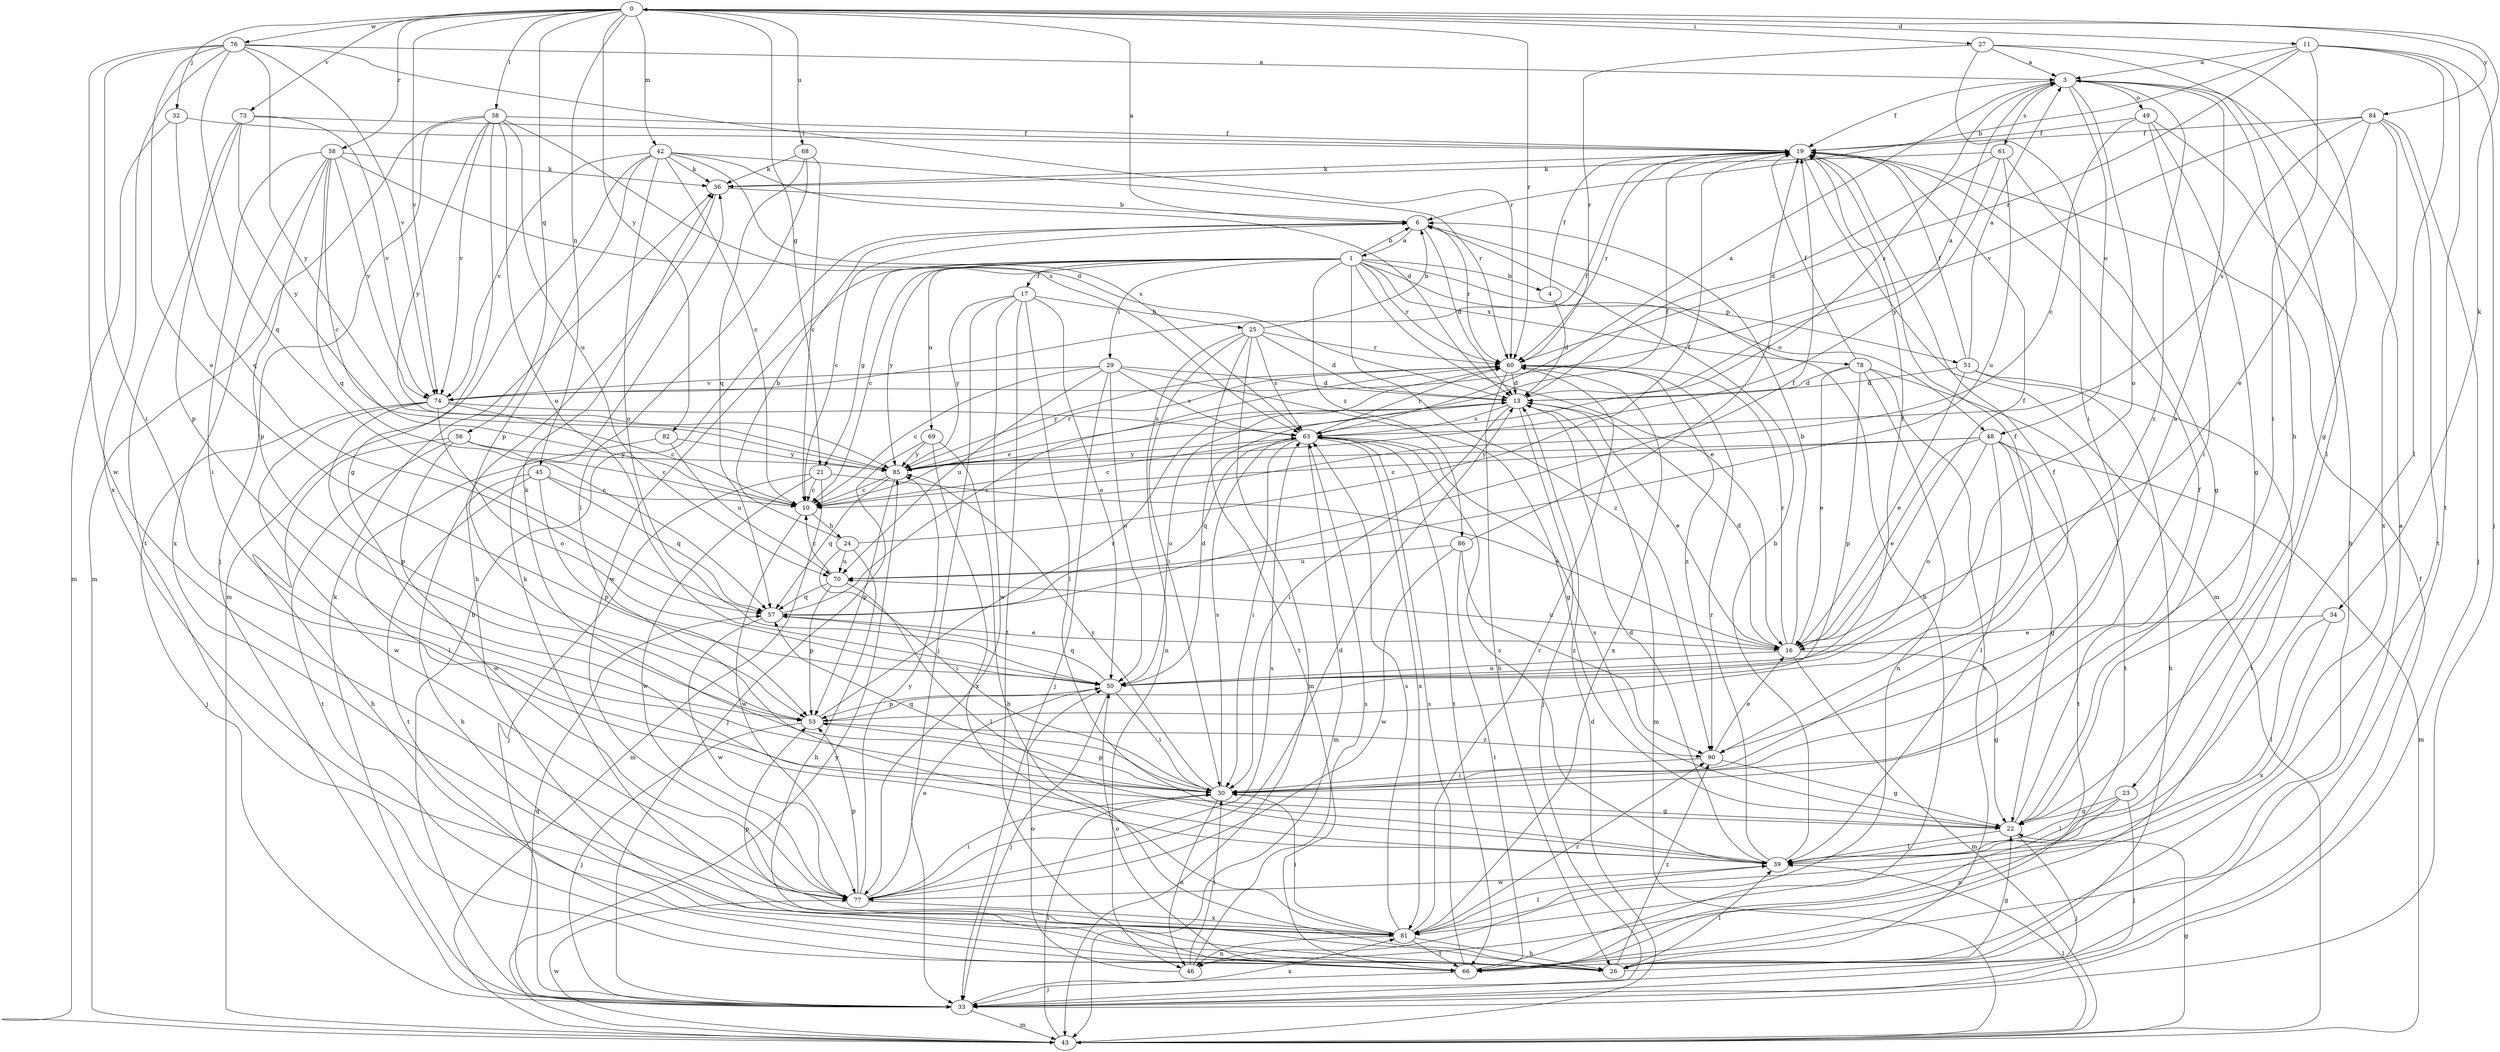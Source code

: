 strict digraph  {
0;
1;
3;
4;
6;
10;
11;
13;
16;
17;
19;
21;
22;
23;
24;
25;
26;
27;
29;
30;
32;
33;
34;
36;
38;
39;
42;
43;
45;
46;
48;
49;
50;
51;
53;
56;
57;
58;
60;
61;
63;
66;
68;
69;
70;
73;
74;
76;
77;
78;
81;
82;
84;
85;
86;
90;
0 -> 11  [label=d];
0 -> 21  [label=g];
0 -> 27  [label=i];
0 -> 32  [label=j];
0 -> 34  [label=k];
0 -> 38  [label=l];
0 -> 42  [label=m];
0 -> 45  [label=n];
0 -> 56  [label=q];
0 -> 58  [label=r];
0 -> 60  [label=r];
0 -> 68  [label=u];
0 -> 73  [label=v];
0 -> 74  [label=v];
0 -> 76  [label=w];
0 -> 82  [label=y];
0 -> 84  [label=y];
1 -> 4  [label=b];
1 -> 6  [label=b];
1 -> 10  [label=c];
1 -> 16  [label=e];
1 -> 17  [label=f];
1 -> 21  [label=g];
1 -> 29  [label=i];
1 -> 48  [label=o];
1 -> 51  [label=p];
1 -> 60  [label=r];
1 -> 69  [label=u];
1 -> 77  [label=w];
1 -> 78  [label=x];
1 -> 85  [label=y];
1 -> 86  [label=z];
1 -> 90  [label=z];
3 -> 19  [label=f];
3 -> 23  [label=h];
3 -> 48  [label=o];
3 -> 49  [label=o];
3 -> 50  [label=o];
3 -> 61  [label=s];
3 -> 63  [label=s];
3 -> 90  [label=z];
4 -> 13  [label=d];
4 -> 19  [label=f];
6 -> 0  [label=a];
6 -> 1  [label=a];
6 -> 10  [label=c];
6 -> 13  [label=d];
6 -> 60  [label=r];
10 -> 24  [label=h];
10 -> 77  [label=w];
11 -> 3  [label=a];
11 -> 6  [label=b];
11 -> 30  [label=i];
11 -> 33  [label=j];
11 -> 39  [label=l];
11 -> 60  [label=r];
11 -> 66  [label=t];
13 -> 3  [label=a];
13 -> 10  [label=c];
13 -> 16  [label=e];
13 -> 30  [label=i];
13 -> 33  [label=j];
13 -> 43  [label=m];
13 -> 50  [label=o];
13 -> 63  [label=s];
16 -> 6  [label=b];
16 -> 13  [label=d];
16 -> 19  [label=f];
16 -> 22  [label=g];
16 -> 43  [label=m];
16 -> 50  [label=o];
16 -> 60  [label=r];
16 -> 70  [label=u];
17 -> 25  [label=h];
17 -> 33  [label=j];
17 -> 39  [label=l];
17 -> 50  [label=o];
17 -> 66  [label=t];
17 -> 77  [label=w];
17 -> 85  [label=y];
19 -> 36  [label=k];
19 -> 43  [label=m];
19 -> 60  [label=r];
21 -> 10  [label=c];
21 -> 16  [label=e];
21 -> 33  [label=j];
21 -> 43  [label=m];
21 -> 77  [label=w];
22 -> 19  [label=f];
22 -> 33  [label=j];
22 -> 39  [label=l];
22 -> 63  [label=s];
23 -> 22  [label=g];
23 -> 33  [label=j];
23 -> 39  [label=l];
23 -> 46  [label=n];
24 -> 6  [label=b];
24 -> 19  [label=f];
24 -> 26  [label=h];
24 -> 30  [label=i];
24 -> 70  [label=u];
25 -> 6  [label=b];
25 -> 13  [label=d];
25 -> 30  [label=i];
25 -> 43  [label=m];
25 -> 46  [label=n];
25 -> 60  [label=r];
25 -> 63  [label=s];
25 -> 66  [label=t];
26 -> 3  [label=a];
26 -> 22  [label=g];
26 -> 36  [label=k];
26 -> 39  [label=l];
26 -> 90  [label=z];
27 -> 3  [label=a];
27 -> 22  [label=g];
27 -> 30  [label=i];
27 -> 39  [label=l];
27 -> 60  [label=r];
29 -> 10  [label=c];
29 -> 13  [label=d];
29 -> 22  [label=g];
29 -> 33  [label=j];
29 -> 50  [label=o];
29 -> 63  [label=s];
29 -> 70  [label=u];
29 -> 74  [label=v];
30 -> 19  [label=f];
30 -> 22  [label=g];
30 -> 36  [label=k];
30 -> 46  [label=n];
30 -> 53  [label=p];
30 -> 57  [label=q];
30 -> 63  [label=s];
30 -> 85  [label=y];
32 -> 19  [label=f];
32 -> 43  [label=m];
32 -> 57  [label=q];
33 -> 6  [label=b];
33 -> 19  [label=f];
33 -> 36  [label=k];
33 -> 43  [label=m];
33 -> 57  [label=q];
33 -> 81  [label=x];
34 -> 16  [label=e];
34 -> 39  [label=l];
34 -> 81  [label=x];
36 -> 6  [label=b];
36 -> 26  [label=h];
38 -> 19  [label=f];
38 -> 22  [label=g];
38 -> 33  [label=j];
38 -> 43  [label=m];
38 -> 50  [label=o];
38 -> 63  [label=s];
38 -> 70  [label=u];
38 -> 74  [label=v];
38 -> 85  [label=y];
39 -> 6  [label=b];
39 -> 13  [label=d];
39 -> 60  [label=r];
39 -> 63  [label=s];
39 -> 77  [label=w];
42 -> 10  [label=c];
42 -> 13  [label=d];
42 -> 36  [label=k];
42 -> 43  [label=m];
42 -> 50  [label=o];
42 -> 53  [label=p];
42 -> 60  [label=r];
42 -> 63  [label=s];
42 -> 74  [label=v];
43 -> 13  [label=d];
43 -> 22  [label=g];
43 -> 30  [label=i];
43 -> 39  [label=l];
43 -> 77  [label=w];
43 -> 85  [label=y];
45 -> 10  [label=c];
45 -> 26  [label=h];
45 -> 53  [label=p];
45 -> 57  [label=q];
45 -> 66  [label=t];
46 -> 30  [label=i];
46 -> 50  [label=o];
46 -> 63  [label=s];
48 -> 10  [label=c];
48 -> 16  [label=e];
48 -> 22  [label=g];
48 -> 39  [label=l];
48 -> 43  [label=m];
48 -> 50  [label=o];
48 -> 66  [label=t];
48 -> 85  [label=y];
49 -> 10  [label=c];
49 -> 19  [label=f];
49 -> 22  [label=g];
49 -> 26  [label=h];
49 -> 30  [label=i];
50 -> 13  [label=d];
50 -> 19  [label=f];
50 -> 30  [label=i];
50 -> 33  [label=j];
50 -> 53  [label=p];
50 -> 57  [label=q];
51 -> 3  [label=a];
51 -> 13  [label=d];
51 -> 16  [label=e];
51 -> 19  [label=f];
51 -> 26  [label=h];
51 -> 66  [label=t];
53 -> 19  [label=f];
53 -> 33  [label=j];
53 -> 60  [label=r];
53 -> 90  [label=z];
56 -> 10  [label=c];
56 -> 26  [label=h];
56 -> 66  [label=t];
56 -> 77  [label=w];
56 -> 85  [label=y];
57 -> 16  [label=e];
57 -> 19  [label=f];
57 -> 60  [label=r];
57 -> 77  [label=w];
58 -> 10  [label=c];
58 -> 13  [label=d];
58 -> 30  [label=i];
58 -> 36  [label=k];
58 -> 53  [label=p];
58 -> 57  [label=q];
58 -> 74  [label=v];
58 -> 81  [label=x];
60 -> 13  [label=d];
60 -> 26  [label=h];
60 -> 81  [label=x];
60 -> 85  [label=y];
60 -> 90  [label=z];
61 -> 13  [label=d];
61 -> 22  [label=g];
61 -> 36  [label=k];
61 -> 70  [label=u];
61 -> 85  [label=y];
63 -> 3  [label=a];
63 -> 10  [label=c];
63 -> 30  [label=i];
63 -> 43  [label=m];
63 -> 57  [label=q];
63 -> 60  [label=r];
63 -> 66  [label=t];
63 -> 81  [label=x];
63 -> 85  [label=y];
66 -> 6  [label=b];
66 -> 33  [label=j];
66 -> 50  [label=o];
66 -> 63  [label=s];
68 -> 10  [label=c];
68 -> 36  [label=k];
68 -> 39  [label=l];
68 -> 57  [label=q];
69 -> 26  [label=h];
69 -> 33  [label=j];
69 -> 81  [label=x];
69 -> 85  [label=y];
70 -> 10  [label=c];
70 -> 39  [label=l];
70 -> 53  [label=p];
70 -> 57  [label=q];
73 -> 19  [label=f];
73 -> 53  [label=p];
73 -> 66  [label=t];
73 -> 74  [label=v];
73 -> 85  [label=y];
74 -> 10  [label=c];
74 -> 19  [label=f];
74 -> 33  [label=j];
74 -> 50  [label=o];
74 -> 53  [label=p];
74 -> 63  [label=s];
74 -> 77  [label=w];
76 -> 3  [label=a];
76 -> 30  [label=i];
76 -> 50  [label=o];
76 -> 57  [label=q];
76 -> 60  [label=r];
76 -> 74  [label=v];
76 -> 77  [label=w];
76 -> 81  [label=x];
76 -> 85  [label=y];
77 -> 13  [label=d];
77 -> 30  [label=i];
77 -> 50  [label=o];
77 -> 53  [label=p];
77 -> 63  [label=s];
77 -> 81  [label=x];
77 -> 85  [label=y];
78 -> 13  [label=d];
78 -> 16  [label=e];
78 -> 19  [label=f];
78 -> 26  [label=h];
78 -> 46  [label=n];
78 -> 53  [label=p];
78 -> 66  [label=t];
81 -> 26  [label=h];
81 -> 30  [label=i];
81 -> 39  [label=l];
81 -> 46  [label=n];
81 -> 53  [label=p];
81 -> 60  [label=r];
81 -> 63  [label=s];
81 -> 66  [label=t];
81 -> 90  [label=z];
82 -> 39  [label=l];
82 -> 70  [label=u];
82 -> 85  [label=y];
84 -> 16  [label=e];
84 -> 19  [label=f];
84 -> 33  [label=j];
84 -> 63  [label=s];
84 -> 66  [label=t];
84 -> 74  [label=v];
84 -> 81  [label=x];
85 -> 10  [label=c];
85 -> 19  [label=f];
85 -> 53  [label=p];
85 -> 57  [label=q];
85 -> 60  [label=r];
86 -> 19  [label=f];
86 -> 66  [label=t];
86 -> 70  [label=u];
86 -> 77  [label=w];
86 -> 90  [label=z];
90 -> 3  [label=a];
90 -> 16  [label=e];
90 -> 22  [label=g];
90 -> 30  [label=i];
}
